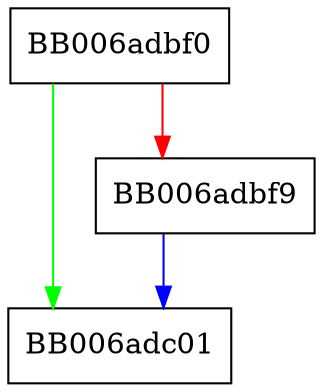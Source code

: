 digraph msblob2key_does_selection {
  node [shape="box"];
  graph [splines=ortho];
  BB006adbf0 -> BB006adc01 [color="green"];
  BB006adbf0 -> BB006adbf9 [color="red"];
  BB006adbf9 -> BB006adc01 [color="blue"];
}
